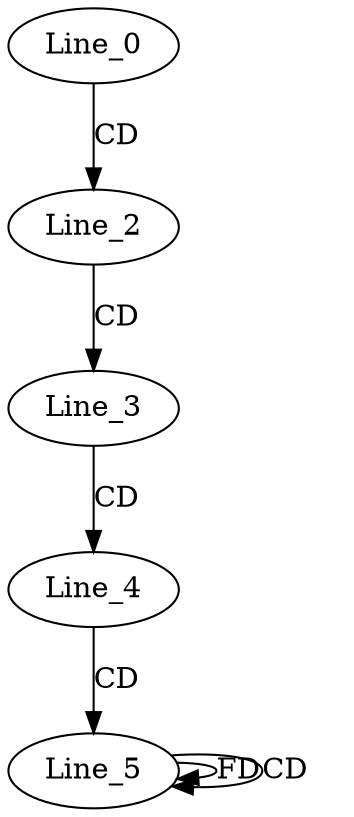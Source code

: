 digraph G {
  Line_0;
  Line_2;
  Line_3;
  Line_4;
  Line_5;
  Line_5;
  Line_0 -> Line_2 [ label="CD" ];
  Line_2 -> Line_3 [ label="CD" ];
  Line_3 -> Line_4 [ label="CD" ];
  Line_4 -> Line_5 [ label="CD" ];
  Line_5 -> Line_5 [ label="FD" ];
  Line_5 -> Line_5 [ label="CD" ];
}
